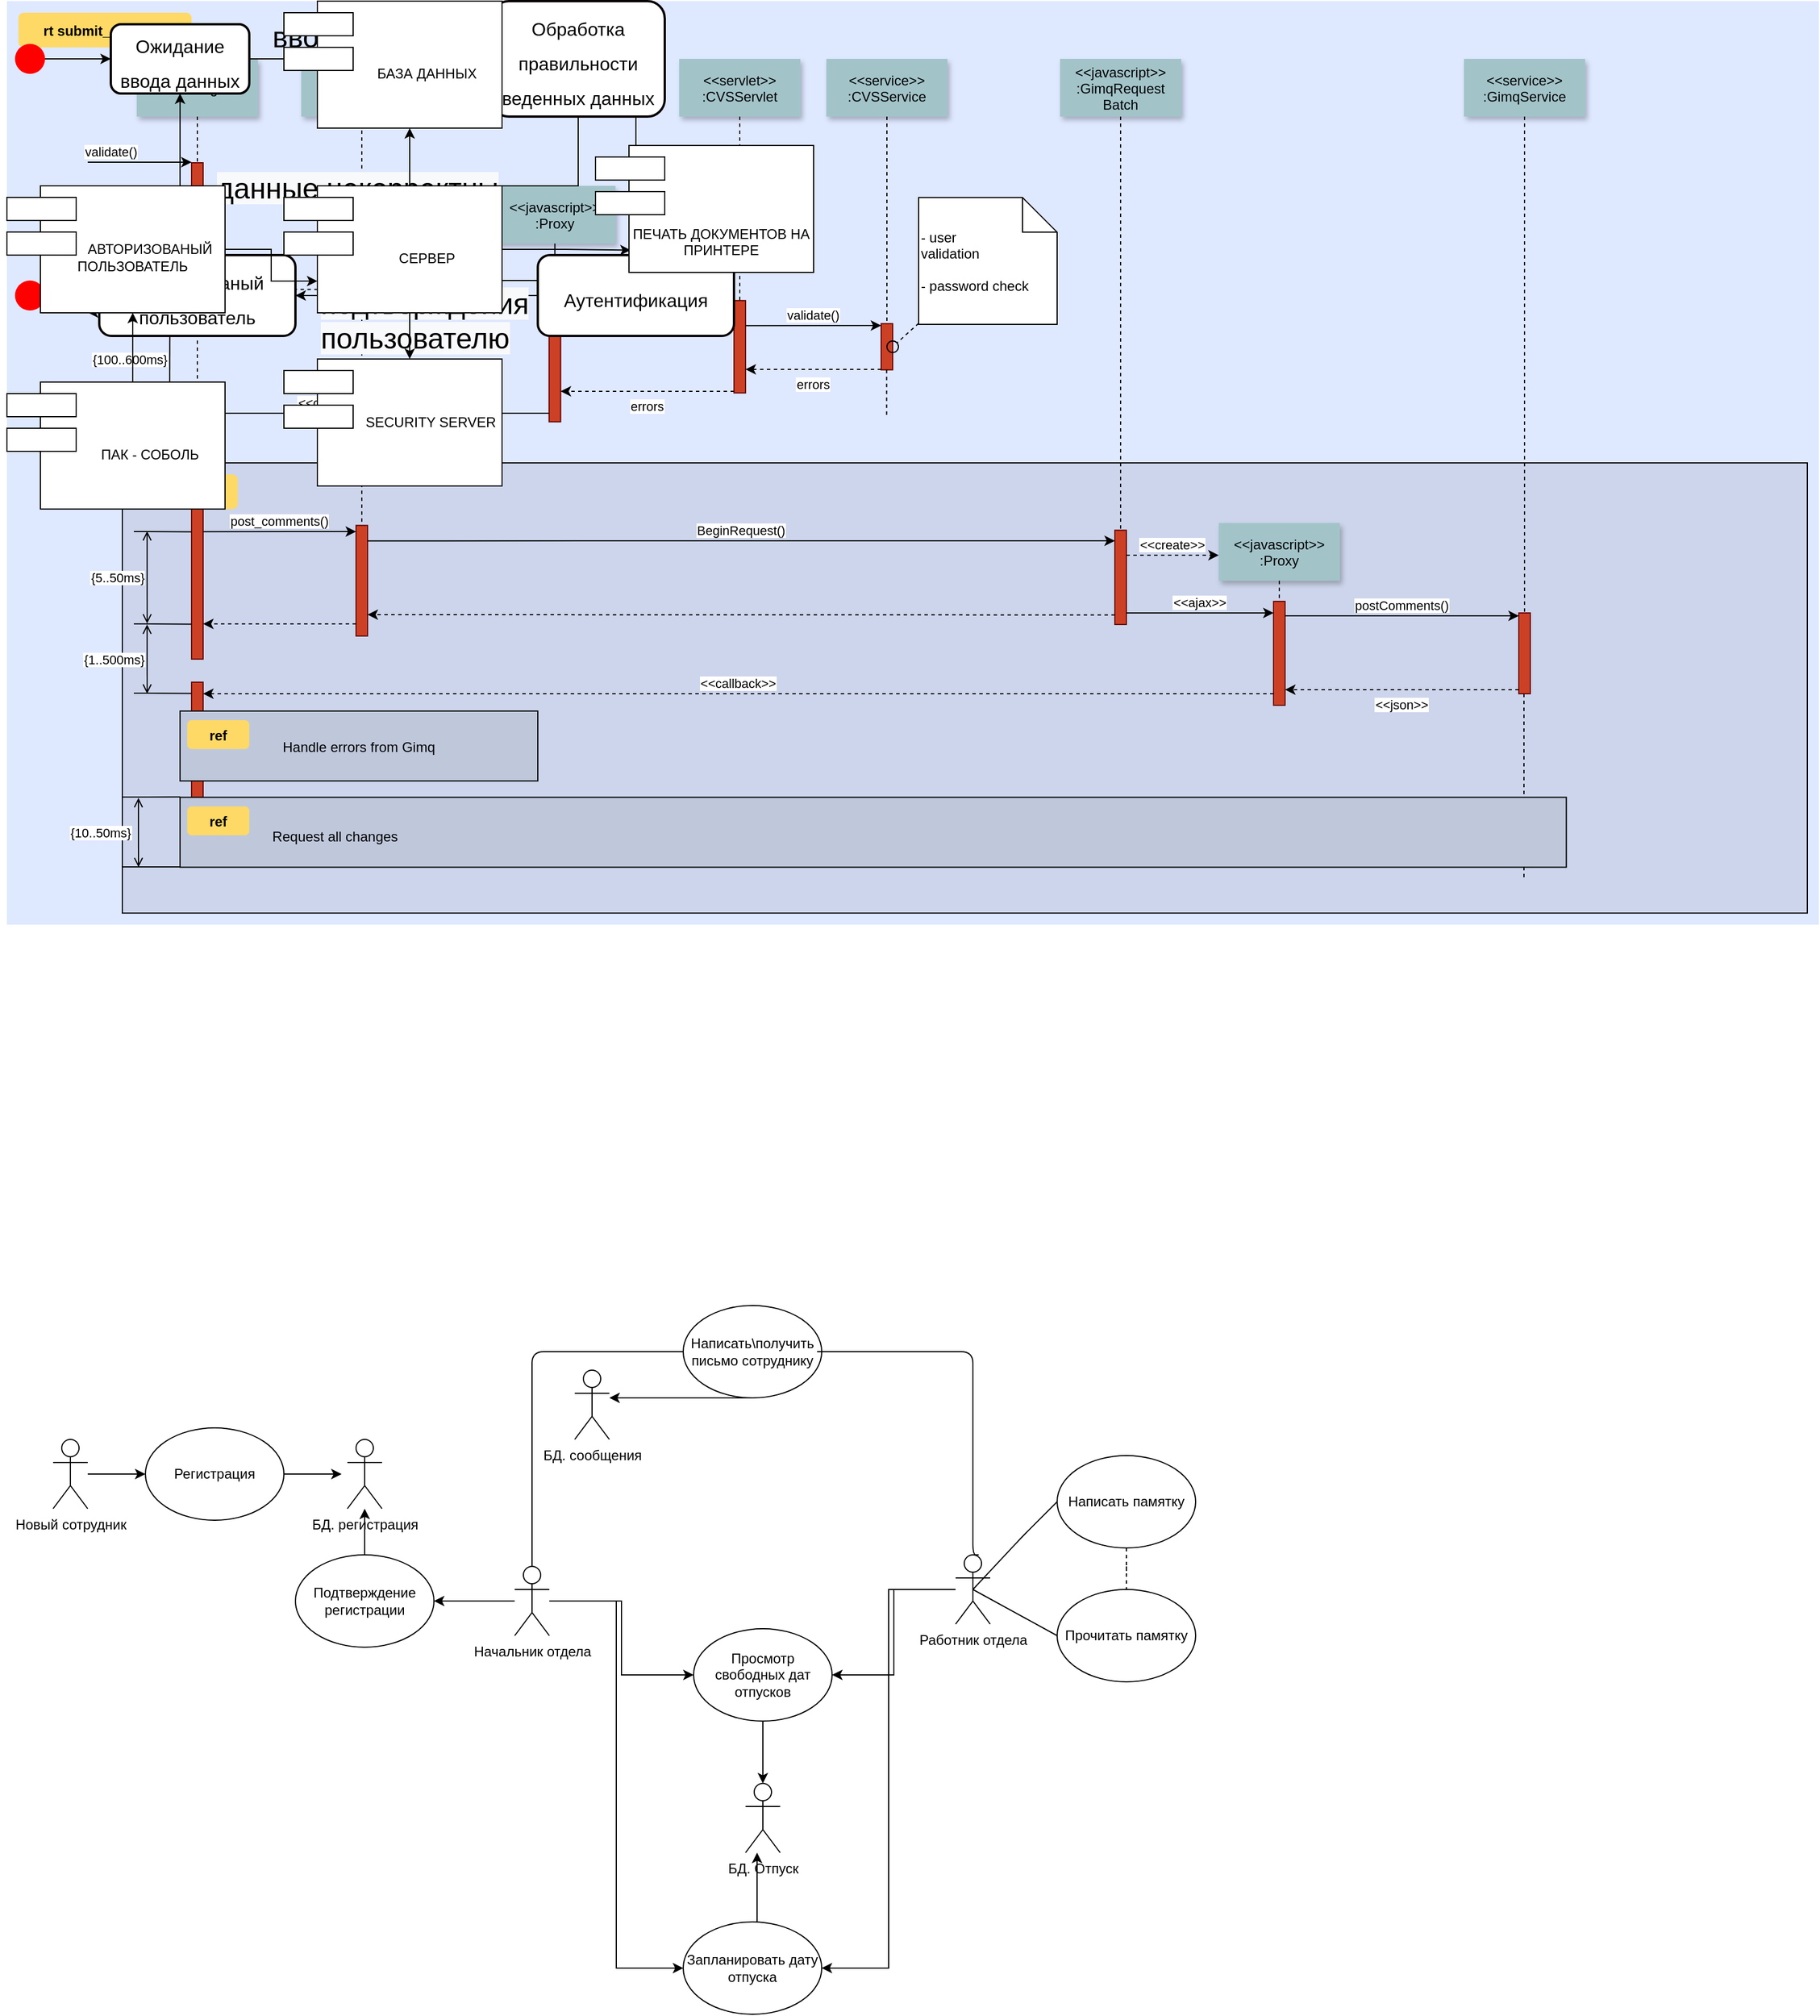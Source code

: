 <mxfile version="14.6.13" type="github"><diagram id="vCEkAIAhTYnHPaCpCTNH" name="Page-1"><mxGraphModel dx="2169" dy="1751" grid="1" gridSize="10" guides="1" tooltips="1" connect="1" arrows="1" fold="1" page="1" pageScale="1" pageWidth="827" pageHeight="1169" math="0" shadow="0"><root><mxCell id="0"/><mxCell id="1" parent="0"/><mxCell id="RU7SapotenHdppLZ3qzz-1" value="" style="fillColor=#DEE8FF;strokeColor=none" vertex="1" parent="1"><mxGeometry width="1570" height="800" as="geometry"/></mxCell><mxCell id="RU7SapotenHdppLZ3qzz-2" value="" style="fillColor=#CCD5EB" vertex="1" parent="1"><mxGeometry x="100" y="400" width="1460" height="390" as="geometry"/></mxCell><mxCell id="RU7SapotenHdppLZ3qzz-3" value="" style="edgeStyle=elbowEdgeStyle;elbow=horizontal;endArrow=none;dashed=1" edge="1" parent="1"><mxGeometry x="1420" y="427.894" width="100" height="100" as="geometry"><mxPoint x="1314.5" y="600" as="sourcePoint"/><mxPoint x="1314.5" y="760" as="targetPoint"/></mxGeometry></mxCell><mxCell id="RU7SapotenHdppLZ3qzz-4" value="" style="fillColor=#CC4125;strokeColor=#660000" vertex="1" parent="1"><mxGeometry x="160" y="140" width="10" height="130" as="geometry"/></mxCell><mxCell id="RU7SapotenHdppLZ3qzz-5" value="validate()" style="edgeStyle=none;verticalLabelPosition=top;verticalAlign=bottom;labelPosition=left;align=right" edge="1" parent="1"><mxGeometry x="70" y="39.5" width="100" height="100" as="geometry"><mxPoint x="70" y="139.5" as="sourcePoint"/><mxPoint x="160" y="139.5" as="targetPoint"/></mxGeometry></mxCell><mxCell id="RU7SapotenHdppLZ3qzz-6" value=":dialog" style="shadow=1;fillColor=#A2C4C9;strokeColor=none" vertex="1" parent="1"><mxGeometry x="112.5" y="50" width="105" height="50" as="geometry"/></mxCell><mxCell id="RU7SapotenHdppLZ3qzz-7" value="" style="fillColor=#CC4125;strokeColor=#660000" vertex="1" parent="1"><mxGeometry x="302.5" y="170" width="10" height="80" as="geometry"/></mxCell><mxCell id="RU7SapotenHdppLZ3qzz-8" value="&lt;&lt;javascript&gt;&gt;&#10;:Comments" style="shadow=1;fillColor=#A2C4C9;strokeColor=none" vertex="1" parent="1"><mxGeometry x="255" y="50" width="105" height="50" as="geometry"/></mxCell><mxCell id="RU7SapotenHdppLZ3qzz-9" value="" style="edgeStyle=none;endArrow=none;dashed=1" edge="1" parent="1" source="RU7SapotenHdppLZ3qzz-8" target="RU7SapotenHdppLZ3qzz-7"><mxGeometry x="232.335" y="155" width="100" height="100" as="geometry"><mxPoint x="307.259" y="100" as="sourcePoint"/><mxPoint x="307.576" y="155" as="targetPoint"/></mxGeometry></mxCell><mxCell id="RU7SapotenHdppLZ3qzz-10" value="validate()" style="edgeStyle=none;verticalLabelPosition=top;verticalAlign=bottom" edge="1" parent="1"><mxGeometry x="180" y="82" width="100" height="100" as="geometry"><mxPoint x="170" y="169.5" as="sourcePoint"/><mxPoint x="300" y="169.5" as="targetPoint"/></mxGeometry></mxCell><mxCell id="RU7SapotenHdppLZ3qzz-11" value="" style="edgeStyle=none;verticalLabelPosition=top;verticalAlign=bottom;endArrow=none;startArrow=classic;dashed=1" edge="1" parent="1"><mxGeometry x="180" y="162.259" width="100" height="100" as="geometry"><mxPoint x="170" y="249.759" as="sourcePoint"/><mxPoint x="300" y="249.759" as="targetPoint"/></mxGeometry></mxCell><mxCell id="RU7SapotenHdppLZ3qzz-12" value="" style="edgeStyle=none;verticalLabelPosition=top;verticalAlign=bottom;labelPosition=left;align=right;endArrow=none;startArrow=classic;dashed=1" edge="1" parent="1"><mxGeometry x="70" y="169.759" width="100" height="100" as="geometry"><mxPoint x="70" y="269.759" as="sourcePoint"/><mxPoint x="160" y="269.759" as="targetPoint"/></mxGeometry></mxCell><mxCell id="RU7SapotenHdppLZ3qzz-13" value="&lt;&lt;create&gt;&gt;" style="edgeStyle=none;verticalLabelPosition=top;verticalAlign=bottom;dashed=1" edge="1" parent="1"><mxGeometry x="345.455" y="103.916" width="100" height="100" as="geometry"><mxPoint x="312.5" y="191.206" as="sourcePoint"/><mxPoint x="422.5" y="191.206" as="targetPoint"/></mxGeometry></mxCell><mxCell id="RU7SapotenHdppLZ3qzz-14" value="&lt;&lt;javascript&gt;&gt;&#10;:Proxy" style="shadow=1;fillColor=#A2C4C9;strokeColor=none" vertex="1" parent="1"><mxGeometry x="422.284" y="160.0" width="105" height="50" as="geometry"/></mxCell><mxCell id="RU7SapotenHdppLZ3qzz-15" value="" style="edgeStyle=none;endArrow=none" edge="1" parent="1" source="RU7SapotenHdppLZ3qzz-14" target="RU7SapotenHdppLZ3qzz-16"><mxGeometry x="397.043" y="260" width="100" height="100" as="geometry"><mxPoint x="474.543" y="210.0" as="sourcePoint"/><mxPoint x="474.543" y="230.0" as="targetPoint"/></mxGeometry></mxCell><mxCell id="RU7SapotenHdppLZ3qzz-16" value="" style="fillColor=#CC4125;strokeColor=#660000" vertex="1" parent="1"><mxGeometry x="469.784" y="234.394" width="10" height="130" as="geometry"/></mxCell><mxCell id="RU7SapotenHdppLZ3qzz-17" value="&lt;&lt;ajax&gt;&gt;" style="edgeStyle=elbowEdgeStyle;elbow=vertical;verticalLabelPosition=top;verticalAlign=bottom" edge="1" parent="1" source="RU7SapotenHdppLZ3qzz-7" target="RU7SapotenHdppLZ3qzz-16"><mxGeometry x="310" y="280" width="100" height="100" as="geometry"><mxPoint x="310" y="380" as="sourcePoint"/><mxPoint x="410" y="280" as="targetPoint"/></mxGeometry></mxCell><mxCell id="RU7SapotenHdppLZ3qzz-18" value="" style="fillColor=#CC4125;strokeColor=#660000" vertex="1" parent="1"><mxGeometry x="630" y="259.394" width="10" height="80" as="geometry"/></mxCell><mxCell id="RU7SapotenHdppLZ3qzz-19" value="&lt;&lt;servlet&gt;&gt;&#10;:CVSServlet" style="shadow=1;fillColor=#A2C4C9;strokeColor=none" vertex="1" parent="1"><mxGeometry x="582.5" y="50" width="105" height="50" as="geometry"/></mxCell><mxCell id="RU7SapotenHdppLZ3qzz-20" value="" style="edgeStyle=none;endArrow=none;dashed=1" edge="1" parent="1" source="RU7SapotenHdppLZ3qzz-19" target="RU7SapotenHdppLZ3qzz-18"><mxGeometry x="574.488" y="165.0" width="100" height="100" as="geometry"><mxPoint x="634.653" y="100" as="sourcePoint"/><mxPoint x="634.653" y="250" as="targetPoint"/></mxGeometry></mxCell><mxCell id="RU7SapotenHdppLZ3qzz-21" value="&lt;&lt;service&gt;&gt;&#10;:CVSService" style="shadow=1;fillColor=#A2C4C9;strokeColor=none" vertex="1" parent="1"><mxGeometry x="710" y="50" width="105" height="50" as="geometry"/></mxCell><mxCell id="RU7SapotenHdppLZ3qzz-22" value="" style="edgeStyle=none;endArrow=none;dashed=1" edge="1" parent="1" source="RU7SapotenHdppLZ3qzz-21" target="RU7SapotenHdppLZ3qzz-23"><mxGeometry x="687.335" y="155" width="100" height="100" as="geometry"><mxPoint x="762.259" y="100" as="sourcePoint"/><mxPoint x="762.576" y="155" as="targetPoint"/></mxGeometry></mxCell><mxCell id="RU7SapotenHdppLZ3qzz-23" value="" style="fillColor=#CC4125;strokeColor=#660000" vertex="1" parent="1"><mxGeometry x="757.5" y="279.394" width="10" height="40" as="geometry"/></mxCell><mxCell id="RU7SapotenHdppLZ3qzz-24" value="&lt;&lt;ajax&gt;&gt;" style="edgeStyle=elbowEdgeStyle;elbow=vertical;verticalLabelPosition=top;verticalAlign=bottom" edge="1" parent="1" source="RU7SapotenHdppLZ3qzz-16" target="RU7SapotenHdppLZ3qzz-18"><mxGeometry x="500" y="260" width="100" height="100" as="geometry"><mxPoint x="500" y="360" as="sourcePoint"/><mxPoint x="600" y="260" as="targetPoint"/><Array as="points"><mxPoint x="550" y="260"/></Array></mxGeometry></mxCell><mxCell id="RU7SapotenHdppLZ3qzz-25" value="errors" style="edgeStyle=elbowEdgeStyle;elbow=vertical;dashed=1;verticalLabelPosition=bottom;verticalAlign=top" edge="1" parent="1" source="RU7SapotenHdppLZ3qzz-18" target="RU7SapotenHdppLZ3qzz-16"><mxGeometry x="510" y="270" width="100" height="100" as="geometry"><mxPoint x="489.784" y="270" as="sourcePoint"/><mxPoint x="640" y="270" as="targetPoint"/><Array as="points"><mxPoint x="553" y="338"/></Array></mxGeometry></mxCell><mxCell id="RU7SapotenHdppLZ3qzz-26" value="&lt;&lt;javascript&gt;&gt;&#10;:GimqRequest&#10;Batch" style="shadow=1;fillColor=#A2C4C9;strokeColor=none" vertex="1" parent="1"><mxGeometry x="912.5" y="50" width="105" height="50" as="geometry"/></mxCell><mxCell id="RU7SapotenHdppLZ3qzz-27" value="" style="edgeStyle=elbowEdgeStyle;elbow=horizontal;endArrow=none;dashed=1" edge="1" parent="1" source="RU7SapotenHdppLZ3qzz-6" target="RU7SapotenHdppLZ3qzz-4"><mxGeometry x="190.0" y="300" width="100" height="100" as="geometry"><mxPoint x="190.0" y="400" as="sourcePoint"/><mxPoint x="290" y="300" as="targetPoint"/></mxGeometry></mxCell><mxCell id="RU7SapotenHdppLZ3qzz-28" value="validate()" style="edgeStyle=elbowEdgeStyle;elbow=vertical;verticalLabelPosition=top;verticalAlign=bottom" edge="1" parent="1"><mxGeometry x="510" y="251.736" width="100" height="100" as="geometry"><mxPoint x="640" y="281.13" as="sourcePoint"/><mxPoint x="757.5" y="281.13" as="targetPoint"/><Array as="points"/></mxGeometry></mxCell><mxCell id="RU7SapotenHdppLZ3qzz-29" value="errors" style="edgeStyle=elbowEdgeStyle;elbow=vertical;dashed=1;verticalLabelPosition=bottom;verticalAlign=top" edge="1" parent="1"><mxGeometry x="520" y="299.653" width="100" height="100" as="geometry"><mxPoint x="757.5" y="319.047" as="sourcePoint"/><mxPoint x="640" y="319.047" as="targetPoint"/><Array as="points"/></mxGeometry></mxCell><mxCell id="RU7SapotenHdppLZ3qzz-30" value="" style="edgeStyle=elbowEdgeStyle;elbow=horizontal;endArrow=none;dashed=1" edge="1" parent="1"><mxGeometry x="892.259" y="230" width="100" height="100" as="geometry"><mxPoint x="762.259" y="319.394" as="sourcePoint"/><mxPoint x="762.259" y="360" as="targetPoint"/><Array as="points"><mxPoint x="762.259" y="340"/></Array></mxGeometry></mxCell><mxCell id="RU7SapotenHdppLZ3qzz-31" value="" style="ellipse;fillColor=none" vertex="1" parent="1"><mxGeometry x="762.5" y="294.394" width="10.0" height="10" as="geometry"/></mxCell><mxCell id="RU7SapotenHdppLZ3qzz-32" value=" - user&#10; validation&#10;&#10; - password check" style="shape=note;align=left" vertex="1" parent="1"><mxGeometry x="789.973" y="170.174" width="120.027" height="109.826" as="geometry"/></mxCell><mxCell id="RU7SapotenHdppLZ3qzz-33" value="" style="edgeStyle=none;endArrow=none;dashed=1" edge="1" parent="1" source="RU7SapotenHdppLZ3qzz-32" target="RU7SapotenHdppLZ3qzz-31"><mxGeometry x="990" y="170" width="100" height="100" as="geometry"><mxPoint x="990" y="270" as="sourcePoint"/><mxPoint x="1090" y="170" as="targetPoint"/></mxGeometry></mxCell><mxCell id="RU7SapotenHdppLZ3qzz-34" value="" style="fillColor=#CC4125;strokeColor=#660000" vertex="1" parent="1"><mxGeometry x="160" y="350" width="10" height="220" as="geometry"/></mxCell><mxCell id="RU7SapotenHdppLZ3qzz-35" value="             &lt;&lt;callback&gt;&gt;                                " style="edgeStyle=elbowEdgeStyle;elbow=vertical;dashed=0;verticalLabelPosition=top;verticalAlign=bottom;align=right" edge="1" parent="1" source="RU7SapotenHdppLZ3qzz-16" target="RU7SapotenHdppLZ3qzz-34"><mxGeometry x="150" y="319.759" width="100" height="100" as="geometry"><mxPoint x="460" y="300" as="sourcePoint"/><mxPoint x="180" y="360" as="targetPoint"/><Array as="points"/></mxGeometry></mxCell><mxCell id="RU7SapotenHdppLZ3qzz-36" value="" style="edgeStyle=none;dashed=1;endArrow=none" edge="1" parent="1" source="RU7SapotenHdppLZ3qzz-4" target="RU7SapotenHdppLZ3qzz-34"><mxGeometry x="10" y="290" width="100" height="100" as="geometry"><mxPoint x="10" y="390" as="sourcePoint"/><mxPoint x="110" y="290" as="targetPoint"/></mxGeometry></mxCell><mxCell id="RU7SapotenHdppLZ3qzz-37" value="" style="edgeStyle=elbowEdgeStyle;elbow=vertical;endArrow=none" edge="1" parent="1" source="RU7SapotenHdppLZ3qzz-34"><mxGeometry x="20" y="300" width="100" height="100" as="geometry"><mxPoint x="20" y="400" as="sourcePoint"/><mxPoint x="110" y="350" as="targetPoint"/></mxGeometry></mxCell><mxCell id="RU7SapotenHdppLZ3qzz-38" value="{100..600ms}" style="edgeStyle=elbowEdgeStyle;elbow=horizontal;startArrow=open;endArrow=open;labelPosition=left;align=right" edge="1" parent="1"><mxGeometry x="21.206" y="280" width="100" height="100" as="geometry"><mxPoint x="141.206" y="270" as="sourcePoint"/><mxPoint x="141.206" y="350" as="targetPoint"/></mxGeometry></mxCell><mxCell id="RU7SapotenHdppLZ3qzz-39" value="" style="fillColor=#CC4125;strokeColor=#660000" vertex="1" parent="1"><mxGeometry x="302.5" y="454.167" width="10" height="95.833" as="geometry"/></mxCell><mxCell id="RU7SapotenHdppLZ3qzz-40" value="" style="fillColor=#CC4125;strokeColor=#660000" vertex="1" parent="1"><mxGeometry x="960" y="458.333" width="10" height="81.667" as="geometry"/></mxCell><mxCell id="RU7SapotenHdppLZ3qzz-41" value="" style="edgeStyle=none;endArrow=none;dashed=1" edge="1" parent="1" source="RU7SapotenHdppLZ3qzz-26" target="RU7SapotenHdppLZ3qzz-40"><mxGeometry x="916.571" y="195" width="100" height="100" as="geometry"><mxPoint x="991.736" y="140" as="sourcePoint"/><mxPoint x="991.736" y="319.394" as="targetPoint"/></mxGeometry></mxCell><mxCell id="RU7SapotenHdppLZ3qzz-42" value="post_comments()" style="edgeStyle=elbowEdgeStyle;elbow=vertical;verticalLabelPosition=top;verticalAlign=bottom" edge="1" parent="1"><mxGeometry x="172.5" y="459.583" width="100" height="100" as="geometry"><mxPoint x="170" y="459.583" as="sourcePoint"/><mxPoint x="302.5" y="459.583" as="targetPoint"/><Array as="points"/></mxGeometry></mxCell><mxCell id="RU7SapotenHdppLZ3qzz-43" value="" style="edgeStyle=none;endArrow=none;dashed=1" edge="1" parent="1" source="RU7SapotenHdppLZ3qzz-7" target="RU7SapotenHdppLZ3qzz-39"><mxGeometry x="336.571" y="329.697" width="100" height="100" as="geometry"><mxPoint x="411.736" y="274.697" as="sourcePoint"/><mxPoint x="411.736" y="454.091" as="targetPoint"/></mxGeometry></mxCell><mxCell id="RU7SapotenHdppLZ3qzz-44" value="BeginRequest()" style="edgeStyle=elbowEdgeStyle;elbow=vertical;verticalLabelPosition=top;verticalAlign=bottom" edge="1" parent="1"><mxGeometry x="490" y="426.806" width="100" height="100" as="geometry"><mxPoint x="312.5" y="467.569" as="sourcePoint"/><mxPoint x="960" y="467.569" as="targetPoint"/><Array as="points"/></mxGeometry></mxCell><mxCell id="RU7SapotenHdppLZ3qzz-45" value="" style="edgeStyle=elbowEdgeStyle;elbow=vertical;dashed=1;verticalLabelPosition=bottom;verticalAlign=top" edge="1" parent="1"><mxGeometry x="490" y="539.078" width="100" height="100" as="geometry"><mxPoint x="960" y="531.736" as="sourcePoint"/><mxPoint x="312.5" y="531.736" as="targetPoint"/><Array as="points"/></mxGeometry></mxCell><mxCell id="RU7SapotenHdppLZ3qzz-46" value="&lt;&lt;javascript&gt;&gt;&#10;:Proxy" style="shadow=1;fillColor=#A2C4C9;strokeColor=none" vertex="1" parent="1"><mxGeometry x="1050" y="452.083" width="105" height="50" as="geometry"/></mxCell><mxCell id="RU7SapotenHdppLZ3qzz-47" value="" style="edgeStyle=none;endArrow=none;dashed=1" edge="1" parent="1" source="RU7SapotenHdppLZ3qzz-46" target="RU7SapotenHdppLZ3qzz-48"><mxGeometry x="1164.071" y="370.087" width="100" height="100" as="geometry"><mxPoint x="1239.236" y="315.087" as="sourcePoint"/><mxPoint x="1310" y="435.087" as="targetPoint"/></mxGeometry></mxCell><mxCell id="RU7SapotenHdppLZ3qzz-48" value="" style="fillColor=#CC4125;strokeColor=#660000" vertex="1" parent="1"><mxGeometry x="1097.5" y="520" width="10" height="90" as="geometry"/></mxCell><mxCell id="RU7SapotenHdppLZ3qzz-49" value="" style="fillColor=#CC4125;strokeColor=#660000" vertex="1" parent="1"><mxGeometry x="1310" y="530" width="10" height="70" as="geometry"/></mxCell><mxCell id="RU7SapotenHdppLZ3qzz-50" value="&lt;&lt;create&gt;&gt;" style="edgeStyle=elbowEdgeStyle;elbow=vertical;verticalLabelPosition=top;verticalAlign=bottom;dashed=1" edge="1" parent="1" source="RU7SapotenHdppLZ3qzz-40" target="RU7SapotenHdppLZ3qzz-46"><mxGeometry x="861.25" y="312.5" width="100" height="100" as="geometry"><mxPoint x="991.25" y="341.894" as="sourcePoint"/><mxPoint x="1108.75" y="341.894" as="targetPoint"/><Array as="points"/></mxGeometry></mxCell><mxCell id="RU7SapotenHdppLZ3qzz-51" value="&lt;&lt;ajax&gt;&gt;" style="edgeStyle=elbowEdgeStyle;elbow=vertical;verticalLabelPosition=top;verticalAlign=bottom" edge="1" parent="1" source="RU7SapotenHdppLZ3qzz-40" target="RU7SapotenHdppLZ3qzz-48"><mxGeometry x="1025" y="349.5" width="100" height="100" as="geometry"><mxPoint x="1004.784" y="349.5" as="sourcePoint"/><mxPoint x="1155" y="349.5" as="targetPoint"/><Array as="points"/></mxGeometry></mxCell><mxCell id="RU7SapotenHdppLZ3qzz-52" value="postComments()" style="edgeStyle=elbowEdgeStyle;elbow=vertical;verticalLabelPosition=top;verticalAlign=bottom" edge="1" parent="1"><mxGeometry x="1185" y="299.5" width="100" height="100" as="geometry"><mxPoint x="1107.5" y="532.5" as="sourcePoint"/><mxPoint x="1310" y="532.5" as="targetPoint"/><Array as="points"/></mxGeometry></mxCell><mxCell id="RU7SapotenHdppLZ3qzz-53" value="&lt;&lt;json&gt;&gt;" style="edgeStyle=elbowEdgeStyle;elbow=vertical;dashed=1;verticalLabelPosition=bottom;verticalAlign=top" edge="1" parent="1"><mxGeometry x="1035" y="386" width="100" height="100" as="geometry"><mxPoint x="1310" y="596.5" as="sourcePoint"/><mxPoint x="1107.5" y="596.5" as="targetPoint"/><Array as="points"/></mxGeometry></mxCell><mxCell id="RU7SapotenHdppLZ3qzz-54" value="&lt;&lt;service&gt;&gt;&#10;:GimqService" style="shadow=1;fillColor=#A2C4C9;strokeColor=none" vertex="1" parent="1"><mxGeometry x="1262.5" y="50" width="105" height="50" as="geometry"/></mxCell><mxCell id="RU7SapotenHdppLZ3qzz-55" value="" style="edgeStyle=none;endArrow=none;dashed=1" edge="1" parent="1" source="RU7SapotenHdppLZ3qzz-54" target="RU7SapotenHdppLZ3qzz-49"><mxGeometry x="1134.071" y="200" width="100" height="100" as="geometry"><mxPoint x="1182.5" y="105" as="sourcePoint"/><mxPoint x="1182.5" y="435" as="targetPoint"/></mxGeometry></mxCell><mxCell id="RU7SapotenHdppLZ3qzz-56" value="" style="fillColor=#CC4125;strokeColor=#660000" vertex="1" parent="1"><mxGeometry x="160" y="590" width="10" height="130" as="geometry"/></mxCell><mxCell id="RU7SapotenHdppLZ3qzz-57" value="" style="edgeStyle=elbowEdgeStyle;elbow=vertical;dashed=1;verticalLabelPosition=bottom;verticalAlign=top" edge="1" parent="1"><mxGeometry x="467.5" y="654.342" width="100" height="100" as="geometry"><mxPoint x="302.5" y="539.5" as="sourcePoint"/><mxPoint x="170" y="539.5" as="targetPoint"/><Array as="points"/></mxGeometry></mxCell><mxCell id="RU7SapotenHdppLZ3qzz-58" value="&lt;&lt;callback&gt;&gt;" style="edgeStyle=elbowEdgeStyle;elbow=vertical;dashed=1;verticalLabelPosition=bottom;verticalAlign=bottom" edge="1" parent="1" source="RU7SapotenHdppLZ3qzz-48" target="RU7SapotenHdppLZ3qzz-56"><mxGeometry x="500" y="549.078" width="100" height="100" as="geometry"><mxPoint x="970" y="541.736" as="sourcePoint"/><mxPoint x="322.5" y="541.736" as="targetPoint"/><Array as="points"/></mxGeometry></mxCell><mxCell id="RU7SapotenHdppLZ3qzz-59" value="rt submit_changes" style="rounded=1;fontStyle=1;fillColor=#FFD966;strokeColor=none" vertex="1" parent="1"><mxGeometry x="10" y="10" width="150" height="30" as="geometry"/></mxCell><mxCell id="RU7SapotenHdppLZ3qzz-60" value="opt" style="rounded=1;fontStyle=1;fillColor=#FFD966;strokeColor=none" vertex="1" parent="1"><mxGeometry x="112.5" y="410" width="87.5" height="30" as="geometry"/></mxCell><mxCell id="RU7SapotenHdppLZ3qzz-61" value="Handle errors from Gimq" style="fillColor=#BFC8DB" vertex="1" parent="1"><mxGeometry x="150" y="615" width="310" height="60.556" as="geometry"/></mxCell><mxCell id="RU7SapotenHdppLZ3qzz-62" value="ref" style="rounded=1;fontStyle=1;fillColor=#FFD966;strokeColor=none" vertex="1" parent="1"><mxGeometry x="156.25" y="622.894" width="53.75" height="25" as="geometry"/></mxCell><mxCell id="RU7SapotenHdppLZ3qzz-63" value="" style="align=left;fillColor=#BFC8DB" vertex="1" parent="1"><mxGeometry x="150.0" y="689.722" width="1201.194" height="60.556" as="geometry"/></mxCell><mxCell id="RU7SapotenHdppLZ3qzz-64" value="ref" style="rounded=1;fontStyle=1;fillColor=#FFD966;strokeColor=none" vertex="1" parent="1"><mxGeometry x="156.25" y="697.616" width="53.75" height="25" as="geometry"/></mxCell><mxCell id="RU7SapotenHdppLZ3qzz-65" value="Request all changes" style="text;align=left" vertex="1" parent="1"><mxGeometry x="228.056" y="710.116" width="351.806" height="26" as="geometry"/></mxCell><mxCell id="RU7SapotenHdppLZ3qzz-66" value="" style="edgeStyle=elbowEdgeStyle;elbow=vertical;endArrow=none" edge="1" parent="1"><mxGeometry x="20.0" y="409.711" width="100" height="100" as="geometry"><mxPoint x="160" y="459.711" as="sourcePoint"/><mxPoint x="110.0" y="459.711" as="targetPoint"/></mxGeometry></mxCell><mxCell id="RU7SapotenHdppLZ3qzz-67" value="" style="edgeStyle=elbowEdgeStyle;elbow=vertical;endArrow=none" edge="1" parent="1"><mxGeometry x="20" y="489.711" width="100" height="100" as="geometry"><mxPoint x="160.0" y="539.711" as="sourcePoint"/><mxPoint x="110" y="539.711" as="targetPoint"/></mxGeometry></mxCell><mxCell id="RU7SapotenHdppLZ3qzz-68" value="" style="edgeStyle=elbowEdgeStyle;elbow=vertical;endArrow=none" edge="1" parent="1"><mxGeometry x="20.0" y="549.711" width="100" height="100" as="geometry"><mxPoint x="160" y="599.711" as="sourcePoint"/><mxPoint x="110.0" y="599.711" as="targetPoint"/></mxGeometry></mxCell><mxCell id="RU7SapotenHdppLZ3qzz-69" value="" style="edgeStyle=elbowEdgeStyle;elbow=vertical;endArrow=none" edge="1" parent="1"><mxGeometry x="10.0" y="639.433" width="100" height="100" as="geometry"><mxPoint x="150.0" y="689.433" as="sourcePoint"/><mxPoint x="100" y="689.433" as="targetPoint"/></mxGeometry></mxCell><mxCell id="RU7SapotenHdppLZ3qzz-70" value="" style="edgeStyle=elbowEdgeStyle;elbow=vertical;endArrow=none" edge="1" parent="1"><mxGeometry x="10.0" y="699.988" width="100" height="100" as="geometry"><mxPoint x="150.0" y="749.988" as="sourcePoint"/><mxPoint x="100.0" y="749.988" as="targetPoint"/></mxGeometry></mxCell><mxCell id="RU7SapotenHdppLZ3qzz-71" value="{5..50ms}" style="edgeStyle=elbowEdgeStyle;elbow=horizontal;startArrow=open;endArrow=open;labelPosition=left;align=right" edge="1" parent="1"><mxGeometry x="1.447" y="469.167" width="100" height="100" as="geometry"><mxPoint x="121.447" y="459.167" as="sourcePoint"/><mxPoint x="121.447" y="539.167" as="targetPoint"/></mxGeometry></mxCell><mxCell id="RU7SapotenHdppLZ3qzz-72" value="{1..500ms}" style="edgeStyle=elbowEdgeStyle;elbow=horizontal;startArrow=open;endArrow=open;labelPosition=left;align=right" edge="1" parent="1"><mxGeometry x="2.894" y="550" width="100" height="100" as="geometry"><mxPoint x="121.447" y="540" as="sourcePoint"/><mxPoint x="121.447" y="600" as="targetPoint"/></mxGeometry></mxCell><mxCell id="RU7SapotenHdppLZ3qzz-73" value="{10..50ms}" style="edgeStyle=elbowEdgeStyle;elbow=horizontal;startArrow=open;endArrow=open;labelPosition=left;align=right" edge="1" parent="1"><mxGeometry x="-40" y="-10" width="100" height="100" as="geometry"><mxPoint x="113.947" y="690.278" as="sourcePoint"/><mxPoint x="113.947" y="750.278" as="targetPoint"/><mxPoint x="-4.236" y="-0.278" as="offset"/></mxGeometry></mxCell><mxCell id="RU7SapotenHdppLZ3qzz-74" style="edgeStyle=orthogonalEdgeStyle;rounded=0;orthogonalLoop=1;jettySize=auto;html=1;fontSize=25;" edge="1" parent="1" source="RU7SapotenHdppLZ3qzz-75"><mxGeometry relative="1" as="geometry"><mxPoint x="90" y="50" as="targetPoint"/></mxGeometry></mxCell><mxCell id="RU7SapotenHdppLZ3qzz-75" value="" style="shape=waypoint;sketch=0;size=6;pointerEvents=1;points=[];fillColor=none;resizable=0;rotatable=0;perimeter=centerPerimeter;snapToPoint=1;fontSize=25;strokeWidth=11;strokeColor=#FF0000;shadow=0;" vertex="1" parent="1"><mxGeometry y="30" width="40" height="40" as="geometry"/></mxCell><mxCell id="RU7SapotenHdppLZ3qzz-76" style="edgeStyle=orthogonalEdgeStyle;rounded=0;orthogonalLoop=1;jettySize=auto;html=1;fontSize=25;" edge="1" parent="1" source="RU7SapotenHdppLZ3qzz-77" target="RU7SapotenHdppLZ3qzz-80"><mxGeometry relative="1" as="geometry"/></mxCell><mxCell id="RU7SapotenHdppLZ3qzz-77" value="&lt;font style=&quot;font-size: 16px&quot;&gt;Ожидание ввода данных&lt;/font&gt;" style="rounded=1;whiteSpace=wrap;html=1;shadow=0;sketch=0;fontSize=25;strokeWidth=2;strokeColor=#080000;" vertex="1" parent="1"><mxGeometry x="90" y="20" width="120" height="60" as="geometry"/></mxCell><mxCell id="RU7SapotenHdppLZ3qzz-78" style="edgeStyle=orthogonalEdgeStyle;rounded=0;orthogonalLoop=1;jettySize=auto;html=1;fontSize=25;entryX=0.5;entryY=1;entryDx=0;entryDy=0;" edge="1" parent="1" source="RU7SapotenHdppLZ3qzz-80" target="RU7SapotenHdppLZ3qzz-77"><mxGeometry relative="1" as="geometry"><mxPoint x="160" y="120" as="targetPoint"/><Array as="points"><mxPoint x="495" y="160"/><mxPoint x="150" y="160"/></Array></mxGeometry></mxCell><mxCell id="RU7SapotenHdppLZ3qzz-79" style="edgeStyle=orthogonalEdgeStyle;rounded=0;orthogonalLoop=1;jettySize=auto;html=1;fontSize=25;entryX=0.5;entryY=0;entryDx=0;entryDy=0;" edge="1" parent="1" source="RU7SapotenHdppLZ3qzz-80" target="RU7SapotenHdppLZ3qzz-84"><mxGeometry relative="1" as="geometry"><mxPoint x="550" y="160" as="targetPoint"/><Array as="points"><mxPoint x="510" y="30"/><mxPoint x="510" y="30"/></Array></mxGeometry></mxCell><mxCell id="RU7SapotenHdppLZ3qzz-80" value="&lt;font style=&quot;font-size: 16px&quot;&gt;Обработка правильности веденных данных&lt;/font&gt;" style="rounded=1;whiteSpace=wrap;html=1;shadow=0;sketch=0;fontSize=25;strokeWidth=2;strokeColor=#080000;" vertex="1" parent="1"><mxGeometry x="420" width="150" height="100" as="geometry"/></mxCell><mxCell id="RU7SapotenHdppLZ3qzz-81" value="ввод данных" style="text;html=1;strokeColor=none;fillColor=none;align=center;verticalAlign=middle;whiteSpace=wrap;rounded=0;shadow=0;sketch=0;fontSize=25;" vertex="1" parent="1"><mxGeometry x="199" y="20" width="210" height="20" as="geometry"/></mxCell><mxCell id="RU7SapotenHdppLZ3qzz-82" value="&lt;span style=&quot;color: rgb(0 , 0 , 0) ; font-family: &amp;#34;helvetica&amp;#34; ; font-size: 25px ; font-style: normal ; font-weight: 400 ; letter-spacing: normal ; text-align: center ; text-indent: 0px ; text-transform: none ; word-spacing: 0px ; background-color: rgb(248 , 249 , 250) ; display: inline ; float: none&quot;&gt;данные некорректны&lt;/span&gt;" style="text;whiteSpace=wrap;html=1;fontSize=25;" vertex="1" parent="1"><mxGeometry x="180" y="140" width="280" height="50" as="geometry"/></mxCell><mxCell id="RU7SapotenHdppLZ3qzz-83" style="edgeStyle=orthogonalEdgeStyle;rounded=0;orthogonalLoop=1;jettySize=auto;html=1;entryX=1;entryY=0.5;entryDx=0;entryDy=0;fontSize=25;" edge="1" parent="1" source="RU7SapotenHdppLZ3qzz-84" target="RU7SapotenHdppLZ3qzz-86"><mxGeometry relative="1" as="geometry"/></mxCell><mxCell id="RU7SapotenHdppLZ3qzz-84" value="&lt;font style=&quot;font-size: 16px&quot;&gt;Аутентификация&lt;/font&gt;" style="rounded=1;whiteSpace=wrap;html=1;shadow=0;sketch=0;fontSize=25;strokeWidth=2;strokeColor=#080000;" vertex="1" parent="1"><mxGeometry x="460" y="220" width="170" height="70" as="geometry"/></mxCell><mxCell id="RU7SapotenHdppLZ3qzz-85" style="edgeStyle=orthogonalEdgeStyle;rounded=0;orthogonalLoop=1;jettySize=auto;html=1;fontSize=25;" edge="1" parent="1" source="RU7SapotenHdppLZ3qzz-86"><mxGeometry relative="1" as="geometry"><mxPoint x="30" y="255" as="targetPoint"/></mxGeometry></mxCell><mxCell id="RU7SapotenHdppLZ3qzz-86" value="&lt;font style=&quot;font-size: 16px&quot;&gt;Авторизованый пользователь&lt;/font&gt;" style="rounded=1;whiteSpace=wrap;html=1;shadow=0;sketch=0;fontSize=25;strokeWidth=2;strokeColor=#080000;" vertex="1" parent="1"><mxGeometry x="80" y="220" width="170" height="70" as="geometry"/></mxCell><mxCell id="RU7SapotenHdppLZ3qzz-87" value="" style="shape=waypoint;sketch=0;size=6;pointerEvents=1;points=[];fillColor=none;resizable=0;rotatable=0;perimeter=centerPerimeter;snapToPoint=1;fontSize=25;strokeWidth=11;strokeColor=#FF0000;shadow=0;" vertex="1" parent="1"><mxGeometry y="235" width="40" height="40" as="geometry"/></mxCell><mxCell id="RU7SapotenHdppLZ3qzz-88" value="&lt;span style=&quot;color: rgb(0 , 0 , 0) ; font-family: &amp;#34;helvetica&amp;#34; ; font-size: 25px ; font-style: normal ; font-weight: 400 ; letter-spacing: normal ; text-align: center ; text-indent: 0px ; text-transform: none ; word-spacing: 0px ; background-color: rgb(248 , 249 , 250) ; display: inline ; float: none&quot;&gt;отправка подтверждения пользователю&lt;/span&gt;" style="text;whiteSpace=wrap;html=1;fontSize=25;" vertex="1" parent="1"><mxGeometry x="270" y="210" width="280" height="50" as="geometry"/></mxCell><mxCell id="RU7SapotenHdppLZ3qzz-89" style="edgeStyle=orthogonalEdgeStyle;rounded=0;orthogonalLoop=1;jettySize=auto;html=1;entryX=0;entryY=0.75;entryDx=0;entryDy=0;" edge="1" parent="1" source="RU7SapotenHdppLZ3qzz-90" target="RU7SapotenHdppLZ3qzz-96"><mxGeometry relative="1" as="geometry"><mxPoint x="260" y="240" as="targetPoint"/></mxGeometry></mxCell><mxCell id="RU7SapotenHdppLZ3qzz-90" value="&lt;br&gt;&amp;nbsp; &amp;nbsp; &amp;nbsp; &amp;nbsp; &amp;nbsp;АВТОРИЗОВАНЫЙ ПОЛЬЗОВАТЕЛЬ" style="rounded=0;whiteSpace=wrap;html=1;" vertex="1" parent="1"><mxGeometry x="29" y="160" width="160" height="110" as="geometry"/></mxCell><mxCell id="RU7SapotenHdppLZ3qzz-91" value="" style="rounded=0;whiteSpace=wrap;html=1;" vertex="1" parent="1"><mxGeometry y="170" width="60" height="20" as="geometry"/></mxCell><mxCell id="RU7SapotenHdppLZ3qzz-92" value="" style="rounded=0;whiteSpace=wrap;html=1;" vertex="1" parent="1"><mxGeometry y="200" width="60" height="20" as="geometry"/></mxCell><mxCell id="RU7SapotenHdppLZ3qzz-93" style="edgeStyle=orthogonalEdgeStyle;rounded=0;orthogonalLoop=1;jettySize=auto;html=1;entryX=0.5;entryY=1;entryDx=0;entryDy=0;" edge="1" parent="1" source="RU7SapotenHdppLZ3qzz-96" target="RU7SapotenHdppLZ3qzz-99"><mxGeometry relative="1" as="geometry"/></mxCell><mxCell id="RU7SapotenHdppLZ3qzz-94" style="edgeStyle=orthogonalEdgeStyle;rounded=0;orthogonalLoop=1;jettySize=auto;html=1;entryX=0.5;entryY=0;entryDx=0;entryDy=0;" edge="1" parent="1" source="RU7SapotenHdppLZ3qzz-96" target="RU7SapotenHdppLZ3qzz-102"><mxGeometry relative="1" as="geometry"/></mxCell><mxCell id="RU7SapotenHdppLZ3qzz-95" style="edgeStyle=orthogonalEdgeStyle;rounded=0;orthogonalLoop=1;jettySize=auto;html=1;entryX=0.009;entryY=0.825;entryDx=0;entryDy=0;entryPerimeter=0;" edge="1" parent="1" source="RU7SapotenHdppLZ3qzz-96" target="RU7SapotenHdppLZ3qzz-105"><mxGeometry relative="1" as="geometry"/></mxCell><mxCell id="RU7SapotenHdppLZ3qzz-96" value="&lt;br&gt;&amp;nbsp; &amp;nbsp; &amp;nbsp; &amp;nbsp; &amp;nbsp;СЕРВЕР" style="rounded=0;whiteSpace=wrap;html=1;" vertex="1" parent="1"><mxGeometry x="269" y="160" width="160" height="110" as="geometry"/></mxCell><mxCell id="RU7SapotenHdppLZ3qzz-97" value="" style="rounded=0;whiteSpace=wrap;html=1;" vertex="1" parent="1"><mxGeometry x="240" y="170" width="60" height="20" as="geometry"/></mxCell><mxCell id="RU7SapotenHdppLZ3qzz-98" value="" style="rounded=0;whiteSpace=wrap;html=1;" vertex="1" parent="1"><mxGeometry x="240" y="200" width="60" height="20" as="geometry"/></mxCell><mxCell id="RU7SapotenHdppLZ3qzz-99" value="&lt;br&gt;&amp;nbsp; &amp;nbsp; &amp;nbsp; &amp;nbsp; &amp;nbsp;БАЗА ДАННЫХ" style="rounded=0;whiteSpace=wrap;html=1;" vertex="1" parent="1"><mxGeometry x="269" width="160" height="110" as="geometry"/></mxCell><mxCell id="RU7SapotenHdppLZ3qzz-100" value="" style="rounded=0;whiteSpace=wrap;html=1;" vertex="1" parent="1"><mxGeometry x="240" y="10" width="60" height="20" as="geometry"/></mxCell><mxCell id="RU7SapotenHdppLZ3qzz-101" value="" style="rounded=0;whiteSpace=wrap;html=1;" vertex="1" parent="1"><mxGeometry x="240" y="40" width="60" height="20" as="geometry"/></mxCell><mxCell id="RU7SapotenHdppLZ3qzz-102" value="&amp;nbsp; &amp;nbsp; &amp;nbsp; &amp;nbsp; &amp;nbsp; &amp;nbsp;SECURITY SERVER" style="rounded=0;whiteSpace=wrap;html=1;" vertex="1" parent="1"><mxGeometry x="269" y="310" width="160" height="110" as="geometry"/></mxCell><mxCell id="RU7SapotenHdppLZ3qzz-103" value="" style="rounded=0;whiteSpace=wrap;html=1;" vertex="1" parent="1"><mxGeometry x="240" y="320" width="60" height="20" as="geometry"/></mxCell><mxCell id="RU7SapotenHdppLZ3qzz-104" value="" style="rounded=0;whiteSpace=wrap;html=1;" vertex="1" parent="1"><mxGeometry x="240" y="350" width="60" height="20" as="geometry"/></mxCell><mxCell id="RU7SapotenHdppLZ3qzz-105" value="&lt;br&gt;&amp;nbsp; &amp;nbsp; &amp;nbsp; &amp;nbsp; &lt;br&gt;&lt;br&gt;&lt;br&gt;ПЕЧАТЬ ДОКУМЕНТОВ НА ПРИНТЕРЕ" style="rounded=0;whiteSpace=wrap;html=1;" vertex="1" parent="1"><mxGeometry x="539" y="125" width="160" height="110" as="geometry"/></mxCell><mxCell id="RU7SapotenHdppLZ3qzz-106" value="" style="rounded=0;whiteSpace=wrap;html=1;" vertex="1" parent="1"><mxGeometry x="510" y="135" width="60" height="20" as="geometry"/></mxCell><mxCell id="RU7SapotenHdppLZ3qzz-107" value="" style="rounded=0;whiteSpace=wrap;html=1;" vertex="1" parent="1"><mxGeometry x="510" y="165" width="60" height="20" as="geometry"/></mxCell><mxCell id="RU7SapotenHdppLZ3qzz-108" style="edgeStyle=orthogonalEdgeStyle;rounded=0;orthogonalLoop=1;jettySize=auto;html=1;entryX=0.5;entryY=1;entryDx=0;entryDy=0;" edge="1" parent="1" source="RU7SapotenHdppLZ3qzz-109" target="RU7SapotenHdppLZ3qzz-90"><mxGeometry relative="1" as="geometry"/></mxCell><mxCell id="RU7SapotenHdppLZ3qzz-109" value="&lt;br&gt;&amp;nbsp; &amp;nbsp; &amp;nbsp; &amp;nbsp; &amp;nbsp;ПАК - СОБОЛЬ" style="rounded=0;whiteSpace=wrap;html=1;" vertex="1" parent="1"><mxGeometry x="29" y="330" width="160" height="110" as="geometry"/></mxCell><mxCell id="RU7SapotenHdppLZ3qzz-110" value="" style="rounded=0;whiteSpace=wrap;html=1;" vertex="1" parent="1"><mxGeometry y="340" width="60" height="20" as="geometry"/></mxCell><mxCell id="RU7SapotenHdppLZ3qzz-111" value="" style="rounded=0;whiteSpace=wrap;html=1;" vertex="1" parent="1"><mxGeometry y="370" width="60" height="20" as="geometry"/></mxCell><mxCell id="RU7SapotenHdppLZ3qzz-117" style="edgeStyle=orthogonalEdgeStyle;rounded=0;orthogonalLoop=1;jettySize=auto;html=1;" edge="1" parent="1" source="RU7SapotenHdppLZ3qzz-121" target="RU7SapotenHdppLZ3qzz-127"><mxGeometry relative="1" as="geometry"/></mxCell><mxCell id="RU7SapotenHdppLZ3qzz-118" style="edgeStyle=orthogonalEdgeStyle;rounded=1;orthogonalLoop=1;jettySize=auto;html=1;strokeColor=#000000;entryX=0;entryY=0.5;entryDx=0;entryDy=0;endArrow=none;endFill=0;" edge="1" parent="1" source="RU7SapotenHdppLZ3qzz-121" target="RU7SapotenHdppLZ3qzz-143"><mxGeometry relative="1" as="geometry"><mxPoint x="582" y="1170" as="targetPoint"/><Array as="points"><mxPoint x="455" y="1170"/></Array></mxGeometry></mxCell><mxCell id="RU7SapotenHdppLZ3qzz-157" style="edgeStyle=orthogonalEdgeStyle;rounded=0;orthogonalLoop=1;jettySize=auto;html=1;entryX=0;entryY=0.5;entryDx=0;entryDy=0;" edge="1" parent="1" source="RU7SapotenHdppLZ3qzz-121" target="RU7SapotenHdppLZ3qzz-149"><mxGeometry relative="1" as="geometry"/></mxCell><mxCell id="RU7SapotenHdppLZ3qzz-158" style="edgeStyle=orthogonalEdgeStyle;rounded=0;orthogonalLoop=1;jettySize=auto;html=1;" edge="1" parent="1" source="RU7SapotenHdppLZ3qzz-121" target="RU7SapotenHdppLZ3qzz-145"><mxGeometry relative="1" as="geometry"/></mxCell><mxCell id="RU7SapotenHdppLZ3qzz-121" value="Начальник отдела" style="shape=umlActor;verticalLabelPosition=bottom;verticalAlign=top;html=1;outlineConnect=0;" vertex="1" parent="1"><mxGeometry x="440" y="1356" width="30" height="60" as="geometry"/></mxCell><mxCell id="RU7SapotenHdppLZ3qzz-122" style="edgeStyle=orthogonalEdgeStyle;rounded=0;orthogonalLoop=1;jettySize=auto;html=1;entryX=0;entryY=0.5;entryDx=0;entryDy=0;" edge="1" parent="1" source="RU7SapotenHdppLZ3qzz-123" target="RU7SapotenHdppLZ3qzz-125"><mxGeometry relative="1" as="geometry"><mxPoint x="250" y="1276" as="targetPoint"/></mxGeometry></mxCell><mxCell id="RU7SapotenHdppLZ3qzz-123" value="Новый сотрудник" style="shape=umlActor;verticalLabelPosition=bottom;verticalAlign=top;html=1;outlineConnect=0;" vertex="1" parent="1"><mxGeometry x="40" y="1246" width="30" height="60" as="geometry"/></mxCell><mxCell id="RU7SapotenHdppLZ3qzz-124" style="edgeStyle=orthogonalEdgeStyle;rounded=0;orthogonalLoop=1;jettySize=auto;html=1;" edge="1" parent="1" source="RU7SapotenHdppLZ3qzz-125"><mxGeometry relative="1" as="geometry"><mxPoint x="290" y="1276" as="targetPoint"/></mxGeometry></mxCell><mxCell id="RU7SapotenHdppLZ3qzz-125" value="Регистрация" style="ellipse;whiteSpace=wrap;html=1;" vertex="1" parent="1"><mxGeometry x="120" y="1236" width="120" height="80" as="geometry"/></mxCell><mxCell id="RU7SapotenHdppLZ3qzz-126" style="edgeStyle=orthogonalEdgeStyle;rounded=0;orthogonalLoop=1;jettySize=auto;html=1;" edge="1" parent="1" source="RU7SapotenHdppLZ3qzz-127" target="RU7SapotenHdppLZ3qzz-136"><mxGeometry relative="1" as="geometry"/></mxCell><mxCell id="RU7SapotenHdppLZ3qzz-127" value="Подтверждение регистрации" style="ellipse;whiteSpace=wrap;html=1;" vertex="1" parent="1"><mxGeometry x="250" y="1346" width="120" height="80" as="geometry"/></mxCell><mxCell id="RU7SapotenHdppLZ3qzz-159" style="edgeStyle=orthogonalEdgeStyle;rounded=0;orthogonalLoop=1;jettySize=auto;html=1;entryX=1;entryY=0.5;entryDx=0;entryDy=0;" edge="1" parent="1" source="RU7SapotenHdppLZ3qzz-133" target="RU7SapotenHdppLZ3qzz-145"><mxGeometry relative="1" as="geometry"/></mxCell><mxCell id="RU7SapotenHdppLZ3qzz-160" style="edgeStyle=orthogonalEdgeStyle;rounded=0;orthogonalLoop=1;jettySize=auto;html=1;entryX=1;entryY=0.5;entryDx=0;entryDy=0;" edge="1" parent="1" source="RU7SapotenHdppLZ3qzz-133" target="RU7SapotenHdppLZ3qzz-149"><mxGeometry relative="1" as="geometry"/></mxCell><mxCell id="RU7SapotenHdppLZ3qzz-133" value="Работник отдела" style="shape=umlActor;verticalLabelPosition=bottom;verticalAlign=top;html=1;outlineConnect=0;" vertex="1" parent="1"><mxGeometry x="822" y="1346" width="30" height="60" as="geometry"/></mxCell><mxCell id="RU7SapotenHdppLZ3qzz-136" value="БД. регистрация" style="shape=umlActor;verticalLabelPosition=bottom;verticalAlign=top;html=1;outlineConnect=0;" vertex="1" parent="1"><mxGeometry x="295" y="1246" width="30" height="60" as="geometry"/></mxCell><mxCell id="RU7SapotenHdppLZ3qzz-142" style="edgeStyle=orthogonalEdgeStyle;rounded=1;orthogonalLoop=1;jettySize=auto;html=1;strokeColor=#000000;" edge="1" parent="1" source="RU7SapotenHdppLZ3qzz-143" target="RU7SapotenHdppLZ3qzz-147"><mxGeometry relative="1" as="geometry"><Array as="points"><mxPoint x="582" y="1210"/><mxPoint x="582" y="1210"/></Array></mxGeometry></mxCell><mxCell id="RU7SapotenHdppLZ3qzz-143" value="Написать\получить письмо сотруднику" style="ellipse;whiteSpace=wrap;html=1;" vertex="1" parent="1"><mxGeometry x="586" y="1130" width="120" height="80" as="geometry"/></mxCell><mxCell id="RU7SapotenHdppLZ3qzz-144" style="edgeStyle=orthogonalEdgeStyle;rounded=0;orthogonalLoop=1;jettySize=auto;html=1;endArrow=classic;endFill=1;strokeColor=#000000;" edge="1" parent="1" source="RU7SapotenHdppLZ3qzz-145" target="RU7SapotenHdppLZ3qzz-152"><mxGeometry relative="1" as="geometry"><Array as="points"><mxPoint x="655" y="1524"/><mxPoint x="655" y="1524"/></Array></mxGeometry></mxCell><mxCell id="RU7SapotenHdppLZ3qzz-145" value="Просмотр свободных дат отпусков&lt;span style=&quot;color: rgba(0 , 0 , 0 , 0) ; font-family: monospace ; font-size: 0px&quot;&gt;%3CmxGraphModel%3E%3Croot%3E%3CmxCell%20id%3D%220%22%2F%3E%3CmxCell%20id%3D%221%22%20parent%3D%220%22%2F%3E%3CmxCell%20id%3D%222%22%20value%3D%22%D0%91%D0%94.%20%D1%80%D0%B5%D0%B3%D0%B8%D1%81%D1%82%D1%80%D0%B0%D1%86%D0%B8%D1%8F%22%20style%3D%22shape%3DumlActor%3BverticalLabelPosition%3Dbottom%3BverticalAlign%3Dtop%3Bhtml%3D1%3BoutlineConnect%3D0%3B%22%20vertex%3D%221%22%20parent%3D%221%22%3E%3CmxGeometry%20x%3D%22123%22%20y%3D%22286%22%20width%3D%2230%22%20height%3D%2260%22%20as%3D%22geometry%22%2F%3E%3C%2FmxCell%3E%3C%2Froot%3E%3C%2FmxGraphModel%3E&lt;/span&gt;" style="ellipse;whiteSpace=wrap;html=1;" vertex="1" parent="1"><mxGeometry x="595" y="1410" width="120" height="80" as="geometry"/></mxCell><mxCell id="RU7SapotenHdppLZ3qzz-146" style="edgeStyle=orthogonalEdgeStyle;rounded=1;orthogonalLoop=1;jettySize=auto;html=1;strokeColor=#000000;endArrow=none;endFill=0;exitX=0.667;exitY=0;exitDx=0;exitDy=0;exitPerimeter=0;" edge="1" parent="1" source="RU7SapotenHdppLZ3qzz-133"><mxGeometry relative="1" as="geometry"><mxPoint x="702" y="1170" as="targetPoint"/><mxPoint x="832" y="1346" as="sourcePoint"/><Array as="points"><mxPoint x="837" y="1346"/><mxPoint x="837" y="1170"/></Array></mxGeometry></mxCell><mxCell id="RU7SapotenHdppLZ3qzz-147" value="БД. сообщения" style="shape=umlActor;verticalLabelPosition=bottom;verticalAlign=top;html=1;outlineConnect=0;" vertex="1" parent="1"><mxGeometry x="492" y="1186" width="30" height="60" as="geometry"/></mxCell><mxCell id="RU7SapotenHdppLZ3qzz-148" style="edgeStyle=orthogonalEdgeStyle;rounded=0;orthogonalLoop=1;jettySize=auto;html=1;endArrow=classic;endFill=1;strokeColor=#000000;" edge="1" parent="1" target="RU7SapotenHdppLZ3qzz-152"><mxGeometry relative="1" as="geometry"><Array as="points"><mxPoint x="650" y="1574"/></Array><mxPoint x="650" y="1664" as="sourcePoint"/></mxGeometry></mxCell><mxCell id="RU7SapotenHdppLZ3qzz-149" value="Запланировать дату отпуска" style="ellipse;whiteSpace=wrap;html=1;" vertex="1" parent="1"><mxGeometry x="586" y="1664" width="120" height="80" as="geometry"/></mxCell><mxCell id="RU7SapotenHdppLZ3qzz-150" value="Прочитать памятку" style="ellipse;whiteSpace=wrap;html=1;" vertex="1" parent="1"><mxGeometry x="910" y="1376" width="120" height="80" as="geometry"/></mxCell><mxCell id="RU7SapotenHdppLZ3qzz-151" value="" style="endArrow=none;html=1;strokeColor=#000000;entryX=0;entryY=0.5;entryDx=0;entryDy=0;exitX=0.5;exitY=0.5;exitDx=0;exitDy=0;exitPerimeter=0;" edge="1" parent="1" source="RU7SapotenHdppLZ3qzz-133" target="RU7SapotenHdppLZ3qzz-150"><mxGeometry width="50" height="50" relative="1" as="geometry"><mxPoint x="850" y="1376" as="sourcePoint"/><mxPoint x="540" y="1370" as="targetPoint"/></mxGeometry></mxCell><mxCell id="RU7SapotenHdppLZ3qzz-152" value="БД. Отпуск" style="shape=umlActor;verticalLabelPosition=bottom;verticalAlign=top;html=1;outlineConnect=0;" vertex="1" parent="1"><mxGeometry x="640" y="1544" width="30" height="60" as="geometry"/></mxCell><mxCell id="RU7SapotenHdppLZ3qzz-153" style="edgeStyle=orthogonalEdgeStyle;rounded=0;orthogonalLoop=1;jettySize=auto;html=1;entryX=0.5;entryY=0;entryDx=0;entryDy=0;startArrow=none;startFill=0;endArrow=none;endFill=0;dashed=1;" edge="1" parent="1" source="RU7SapotenHdppLZ3qzz-154" target="RU7SapotenHdppLZ3qzz-150"><mxGeometry relative="1" as="geometry"/></mxCell><mxCell id="RU7SapotenHdppLZ3qzz-154" value="Написать памятку" style="ellipse;whiteSpace=wrap;html=1;" vertex="1" parent="1"><mxGeometry x="910" y="1260" width="120" height="80" as="geometry"/></mxCell><mxCell id="RU7SapotenHdppLZ3qzz-155" value="" style="endArrow=none;html=1;strokeColor=#000000;entryX=0;entryY=0.5;entryDx=0;entryDy=0;exitX=0.5;exitY=0.5;exitDx=0;exitDy=0;exitPerimeter=0;" edge="1" parent="1" source="RU7SapotenHdppLZ3qzz-133" target="RU7SapotenHdppLZ3qzz-154"><mxGeometry width="50" height="50" relative="1" as="geometry"><mxPoint x="840" y="1380" as="sourcePoint"/><mxPoint x="920" y="1426" as="targetPoint"/><Array as="points"><mxPoint x="880" y="1330"/></Array></mxGeometry></mxCell></root></mxGraphModel></diagram></mxfile>